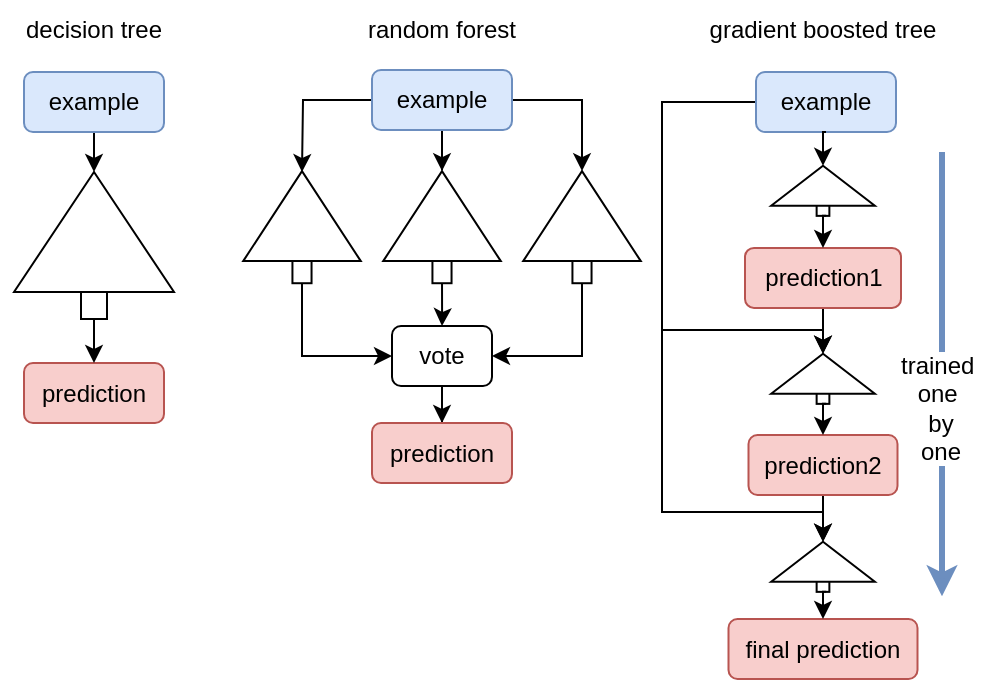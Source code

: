<mxfile version="25.0.3">
  <diagram name="Page-1" id="UeWCk0IbnvrhhiWeiUJi">
    <mxGraphModel dx="750" dy="445" grid="1" gridSize="10" guides="1" tooltips="1" connect="1" arrows="1" fold="1" page="1" pageScale="1" pageWidth="827" pageHeight="1169" math="0" shadow="0">
      <root>
        <mxCell id="0" />
        <mxCell id="1" parent="0" />
        <mxCell id="PNV96j3bK7je-6W51t46-6" value="" style="group;fillColor=default;" parent="1" vertex="1" connectable="0">
          <mxGeometry x="186" y="131" width="80" height="75.5" as="geometry" />
        </mxCell>
        <mxCell id="PNV96j3bK7je-6W51t46-3" value="" style="rounded=0;whiteSpace=wrap;html=1;rotation=90;" parent="PNV96j3bK7je-6W51t46-6" vertex="1">
          <mxGeometry x="32.5" y="59.5" width="15" height="13" as="geometry" />
        </mxCell>
        <mxCell id="PNV96j3bK7je-6W51t46-1" value="" style="triangle;whiteSpace=wrap;html=1;rotation=-90;" parent="PNV96j3bK7je-6W51t46-6" vertex="1">
          <mxGeometry x="10" y="-10" width="60" height="80" as="geometry" />
        </mxCell>
        <mxCell id="PNV96j3bK7je-6W51t46-7" value="" style="group" parent="1" vertex="1" connectable="0">
          <mxGeometry x="300" y="131" width="60" height="55.5" as="geometry" />
        </mxCell>
        <mxCell id="PNV96j3bK7je-6W51t46-9" value="" style="rounded=0;whiteSpace=wrap;html=1;rotation=90;" parent="PNV96j3bK7je-6W51t46-7" vertex="1">
          <mxGeometry x="24.375" y="45.209" width="11.25" height="9.556" as="geometry" />
        </mxCell>
        <mxCell id="PNV96j3bK7je-6W51t46-8" value="" style="triangle;whiteSpace=wrap;html=1;rotation=-90;" parent="PNV96j3bK7je-6W51t46-7" vertex="1">
          <mxGeometry x="7.5" y="-7.351" width="45" height="58.808" as="geometry" />
        </mxCell>
        <mxCell id="PNV96j3bK7je-6W51t46-10" value="" style="group" parent="1" vertex="1" connectable="0">
          <mxGeometry x="370" y="131" width="60" height="55.5" as="geometry" />
        </mxCell>
        <mxCell id="PNV96j3bK7je-6W51t46-12" value="" style="rounded=0;whiteSpace=wrap;html=1;rotation=90;" parent="PNV96j3bK7je-6W51t46-10" vertex="1">
          <mxGeometry x="24.375" y="45.209" width="11.25" height="9.556" as="geometry" />
        </mxCell>
        <mxCell id="PNV96j3bK7je-6W51t46-11" value="" style="triangle;whiteSpace=wrap;html=1;rotation=-90;" parent="PNV96j3bK7je-6W51t46-10" vertex="1">
          <mxGeometry x="7.5" y="-7.351" width="45" height="58.808" as="geometry" />
        </mxCell>
        <mxCell id="PNV96j3bK7je-6W51t46-13" value="" style="group" parent="1" vertex="1" connectable="0">
          <mxGeometry x="440" y="131" width="60" height="55.5" as="geometry" />
        </mxCell>
        <mxCell id="PNV96j3bK7je-6W51t46-15" value="" style="rounded=0;whiteSpace=wrap;html=1;rotation=90;" parent="PNV96j3bK7je-6W51t46-13" vertex="1">
          <mxGeometry x="24.375" y="45.209" width="11.25" height="9.556" as="geometry" />
        </mxCell>
        <mxCell id="PNV96j3bK7je-6W51t46-14" value="" style="triangle;whiteSpace=wrap;html=1;rotation=-90;" parent="PNV96j3bK7je-6W51t46-13" vertex="1">
          <mxGeometry x="7.5" y="-7.351" width="45" height="58.808" as="geometry" />
        </mxCell>
        <mxCell id="PNV96j3bK7je-6W51t46-26" style="edgeStyle=orthogonalEdgeStyle;rounded=0;orthogonalLoop=1;jettySize=auto;html=1;exitX=0.5;exitY=1;exitDx=0;exitDy=0;entryX=1;entryY=0.5;entryDx=0;entryDy=0;" parent="1" source="PNV96j3bK7je-6W51t46-25" target="PNV96j3bK7je-6W51t46-1" edge="1">
          <mxGeometry relative="1" as="geometry" />
        </mxCell>
        <mxCell id="PNV96j3bK7je-6W51t46-25" value="example" style="rounded=1;whiteSpace=wrap;html=1;fillColor=#dae8fc;strokeColor=#6c8ebf;" parent="1" vertex="1">
          <mxGeometry x="191" y="81" width="70" height="30" as="geometry" />
        </mxCell>
        <mxCell id="PNV96j3bK7je-6W51t46-27" value="prediction" style="rounded=1;whiteSpace=wrap;html=1;fillColor=#f8cecc;strokeColor=#b85450;" parent="1" vertex="1">
          <mxGeometry x="191" y="226.5" width="70" height="30" as="geometry" />
        </mxCell>
        <mxCell id="PNV96j3bK7je-6W51t46-28" style="edgeStyle=orthogonalEdgeStyle;rounded=0;orthogonalLoop=1;jettySize=auto;html=1;" parent="1" source="PNV96j3bK7je-6W51t46-3" target="PNV96j3bK7je-6W51t46-27" edge="1">
          <mxGeometry relative="1" as="geometry" />
        </mxCell>
        <mxCell id="PNV96j3bK7je-6W51t46-30" style="edgeStyle=orthogonalEdgeStyle;rounded=0;orthogonalLoop=1;jettySize=auto;html=1;" parent="1" source="PNV96j3bK7je-6W51t46-29" edge="1">
          <mxGeometry relative="1" as="geometry">
            <mxPoint x="330" y="131" as="targetPoint" />
          </mxGeometry>
        </mxCell>
        <mxCell id="PNV96j3bK7je-6W51t46-31" style="edgeStyle=orthogonalEdgeStyle;rounded=0;orthogonalLoop=1;jettySize=auto;html=1;entryX=1;entryY=0.5;entryDx=0;entryDy=0;" parent="1" source="PNV96j3bK7je-6W51t46-29" target="PNV96j3bK7je-6W51t46-11" edge="1">
          <mxGeometry relative="1" as="geometry" />
        </mxCell>
        <mxCell id="PNV96j3bK7je-6W51t46-33" style="edgeStyle=orthogonalEdgeStyle;rounded=0;orthogonalLoop=1;jettySize=auto;html=1;entryX=1;entryY=0.5;entryDx=0;entryDy=0;" parent="1" source="PNV96j3bK7je-6W51t46-29" target="PNV96j3bK7je-6W51t46-14" edge="1">
          <mxGeometry relative="1" as="geometry" />
        </mxCell>
        <mxCell id="PNV96j3bK7je-6W51t46-29" value="example" style="rounded=1;whiteSpace=wrap;html=1;fillColor=#dae8fc;strokeColor=#6c8ebf;" parent="1" vertex="1">
          <mxGeometry x="365" y="80" width="70" height="30" as="geometry" />
        </mxCell>
        <mxCell id="PNV96j3bK7je-6W51t46-40" style="edgeStyle=orthogonalEdgeStyle;rounded=0;orthogonalLoop=1;jettySize=auto;html=1;entryX=0.5;entryY=0;entryDx=0;entryDy=0;" parent="1" source="PNV96j3bK7je-6W51t46-34" target="PNV96j3bK7je-6W51t46-39" edge="1">
          <mxGeometry relative="1" as="geometry" />
        </mxCell>
        <mxCell id="PNV96j3bK7je-6W51t46-34" value="vote" style="rounded=1;whiteSpace=wrap;html=1;" parent="1" vertex="1">
          <mxGeometry x="375" y="208" width="50" height="30" as="geometry" />
        </mxCell>
        <mxCell id="PNV96j3bK7je-6W51t46-35" style="edgeStyle=orthogonalEdgeStyle;rounded=0;orthogonalLoop=1;jettySize=auto;html=1;entryX=0;entryY=0.5;entryDx=0;entryDy=0;exitX=1;exitY=0.5;exitDx=0;exitDy=0;" parent="1" source="PNV96j3bK7je-6W51t46-9" target="PNV96j3bK7je-6W51t46-34" edge="1">
          <mxGeometry relative="1" as="geometry">
            <mxPoint x="330" y="191" as="sourcePoint" />
          </mxGeometry>
        </mxCell>
        <mxCell id="PNV96j3bK7je-6W51t46-36" style="edgeStyle=orthogonalEdgeStyle;rounded=0;orthogonalLoop=1;jettySize=auto;html=1;entryX=0.5;entryY=0;entryDx=0;entryDy=0;" parent="1" source="PNV96j3bK7je-6W51t46-12" target="PNV96j3bK7je-6W51t46-34" edge="1">
          <mxGeometry relative="1" as="geometry" />
        </mxCell>
        <mxCell id="PNV96j3bK7je-6W51t46-37" style="edgeStyle=orthogonalEdgeStyle;rounded=0;orthogonalLoop=1;jettySize=auto;html=1;entryX=1;entryY=0.5;entryDx=0;entryDy=0;exitX=1;exitY=0.5;exitDx=0;exitDy=0;" parent="1" source="PNV96j3bK7je-6W51t46-15" target="PNV96j3bK7je-6W51t46-34" edge="1">
          <mxGeometry relative="1" as="geometry" />
        </mxCell>
        <mxCell id="PNV96j3bK7je-6W51t46-39" value="prediction" style="rounded=1;whiteSpace=wrap;html=1;fillColor=#f8cecc;strokeColor=#b85450;" parent="1" vertex="1">
          <mxGeometry x="365" y="256.5" width="70" height="30" as="geometry" />
        </mxCell>
        <mxCell id="AP1dYmg36qwRWKFUgdB2-42" style="edgeStyle=orthogonalEdgeStyle;rounded=0;orthogonalLoop=1;jettySize=auto;html=1;exitX=0;exitY=0.5;exitDx=0;exitDy=0;entryX=1;entryY=0.5;entryDx=0;entryDy=0;" parent="1" source="PNV96j3bK7je-6W51t46-41" target="AP1dYmg36qwRWKFUgdB2-30" edge="1">
          <mxGeometry relative="1" as="geometry">
            <Array as="points">
              <mxPoint x="510" y="96" />
              <mxPoint x="510" y="210" />
              <mxPoint x="591" y="210" />
            </Array>
          </mxGeometry>
        </mxCell>
        <mxCell id="AP1dYmg36qwRWKFUgdB2-44" style="edgeStyle=orthogonalEdgeStyle;rounded=0;orthogonalLoop=1;jettySize=auto;html=1;exitX=0;exitY=0.5;exitDx=0;exitDy=0;entryX=1;entryY=0.5;entryDx=0;entryDy=0;" parent="1" source="PNV96j3bK7je-6W51t46-41" target="AP1dYmg36qwRWKFUgdB2-37" edge="1">
          <mxGeometry relative="1" as="geometry">
            <Array as="points">
              <mxPoint x="510" y="96" />
              <mxPoint x="510" y="301" />
            </Array>
          </mxGeometry>
        </mxCell>
        <mxCell id="PNV96j3bK7je-6W51t46-41" value="example" style="rounded=1;whiteSpace=wrap;html=1;fillColor=#dae8fc;strokeColor=#6c8ebf;" parent="1" vertex="1">
          <mxGeometry x="557" y="81" width="70" height="30" as="geometry" />
        </mxCell>
        <mxCell id="PNV96j3bK7je-6W51t46-48" value="decision tree" style="text;strokeColor=none;align=center;fillColor=none;html=1;verticalAlign=middle;whiteSpace=wrap;rounded=0;" parent="1" vertex="1">
          <mxGeometry x="179" y="45" width="94" height="30" as="geometry" />
        </mxCell>
        <mxCell id="PNV96j3bK7je-6W51t46-49" value="random&amp;nbsp;&lt;span style=&quot;background-color: initial;&quot;&gt;forest&lt;/span&gt;" style="text;strokeColor=none;align=center;fillColor=none;html=1;verticalAlign=middle;whiteSpace=wrap;rounded=0;" parent="1" vertex="1">
          <mxGeometry x="340" y="45" width="120" height="30" as="geometry" />
        </mxCell>
        <mxCell id="PNV96j3bK7je-6W51t46-50" value="gradient boosted tree" style="text;strokeColor=none;align=center;fillColor=none;html=1;verticalAlign=middle;whiteSpace=wrap;rounded=0;" parent="1" vertex="1">
          <mxGeometry x="522" y="45" width="137" height="30" as="geometry" />
        </mxCell>
        <mxCell id="ZgFEMH9Yw0MbNzgaxTn6-14" value="" style="endArrow=classic;html=1;rounded=0;fillColor=#dae8fc;strokeColor=#6c8ebf;strokeWidth=3;" parent="1" edge="1">
          <mxGeometry width="50" height="50" relative="1" as="geometry">
            <mxPoint x="650" y="121" as="sourcePoint" />
            <mxPoint x="650" y="343.13" as="targetPoint" />
          </mxGeometry>
        </mxCell>
        <mxCell id="ZgFEMH9Yw0MbNzgaxTn6-15" value="&lt;span style=&quot;font-size: 12px; text-wrap-mode: wrap;&quot;&gt;trained&amp;nbsp;&lt;/span&gt;&lt;div style=&quot;font-size: 12px; text-wrap-mode: wrap;&quot;&gt;one&amp;nbsp;&lt;/div&gt;&lt;div style=&quot;font-size: 12px; text-wrap-mode: wrap;&quot;&gt;by&lt;/div&gt;&lt;div style=&quot;font-size: 12px; text-wrap-mode: wrap;&quot;&gt;one&lt;/div&gt;" style="edgeLabel;html=1;align=center;verticalAlign=middle;resizable=0;points=[];labelBackgroundColor=default;" parent="ZgFEMH9Yw0MbNzgaxTn6-14" vertex="1" connectable="0">
          <mxGeometry x="0.144" y="-1" relative="1" as="geometry">
            <mxPoint y="1" as="offset" />
          </mxGeometry>
        </mxCell>
        <mxCell id="AP1dYmg36qwRWKFUgdB2-32" style="edgeStyle=orthogonalEdgeStyle;rounded=0;orthogonalLoop=1;jettySize=auto;html=1;exitX=0.5;exitY=1;exitDx=0;exitDy=0;entryX=1;entryY=0.5;entryDx=0;entryDy=0;" parent="1" source="AP1dYmg36qwRWKFUgdB2-1" target="AP1dYmg36qwRWKFUgdB2-30" edge="1">
          <mxGeometry relative="1" as="geometry" />
        </mxCell>
        <mxCell id="AP1dYmg36qwRWKFUgdB2-1" value="&lt;div&gt;&lt;span style=&quot;background-color: initial;&quot;&gt;prediction1&lt;/span&gt;&lt;/div&gt;" style="rounded=1;whiteSpace=wrap;html=1;fillColor=#f8cecc;strokeColor=#b85450;" parent="1" vertex="1">
          <mxGeometry x="551.5" y="168.96" width="78" height="30" as="geometry" />
        </mxCell>
        <mxCell id="AP1dYmg36qwRWKFUgdB2-22" value="" style="group" parent="1" vertex="1" connectable="0">
          <mxGeometry x="564.575" y="127.885" width="51.85" height="25.05" as="geometry" />
        </mxCell>
        <mxCell id="AP1dYmg36qwRWKFUgdB2-5" style="edgeStyle=orthogonalEdgeStyle;rounded=0;orthogonalLoop=1;jettySize=auto;html=1;exitX=0.5;exitY=1;exitDx=0;exitDy=0;entryX=1;entryY=0.5;entryDx=0;entryDy=0;" parent="AP1dYmg36qwRWKFUgdB2-22" source="PNV96j3bK7je-6W51t46-41" target="PNV96j3bK7je-6W51t46-17" edge="1">
          <mxGeometry relative="1" as="geometry" />
        </mxCell>
        <mxCell id="PNV96j3bK7je-6W51t46-18" value="" style="rounded=0;whiteSpace=wrap;html=1;rotation=90;container=0;movable=1;resizable=1;rotatable=1;deletable=1;editable=1;locked=0;connectable=1;" parent="AP1dYmg36qwRWKFUgdB2-22" vertex="1">
          <mxGeometry x="22.175" y="18.114" width="7.5" height="6.371" as="geometry" />
        </mxCell>
        <mxCell id="PNV96j3bK7je-6W51t46-17" value="" style="triangle;whiteSpace=wrap;html=1;rotation=-90;container=0;" parent="AP1dYmg36qwRWKFUgdB2-22" vertex="1">
          <mxGeometry x="15.925" y="-15.925" width="20" height="51.85" as="geometry" />
        </mxCell>
        <mxCell id="AP1dYmg36qwRWKFUgdB2-23" style="edgeStyle=orthogonalEdgeStyle;rounded=0;orthogonalLoop=1;jettySize=auto;html=1;exitX=1;exitY=0.25;exitDx=0;exitDy=0;entryX=0.5;entryY=0;entryDx=0;entryDy=0;" parent="1" source="PNV96j3bK7je-6W51t46-18" target="AP1dYmg36qwRWKFUgdB2-1" edge="1">
          <mxGeometry relative="1" as="geometry" />
        </mxCell>
        <mxCell id="AP1dYmg36qwRWKFUgdB2-39" style="edgeStyle=orthogonalEdgeStyle;rounded=0;orthogonalLoop=1;jettySize=auto;html=1;exitX=0.5;exitY=1;exitDx=0;exitDy=0;entryX=1;entryY=0.5;entryDx=0;entryDy=0;" parent="1" source="AP1dYmg36qwRWKFUgdB2-26" target="AP1dYmg36qwRWKFUgdB2-37" edge="1">
          <mxGeometry relative="1" as="geometry" />
        </mxCell>
        <mxCell id="AP1dYmg36qwRWKFUgdB2-26" value="&lt;div&gt;&lt;span style=&quot;background-color: initial;&quot;&gt;prediction2&lt;/span&gt;&lt;/div&gt;" style="rounded=1;whiteSpace=wrap;html=1;fillColor=#f8cecc;strokeColor=#b85450;" parent="1" vertex="1">
          <mxGeometry x="553.25" y="262.5" width="74.5" height="30" as="geometry" />
        </mxCell>
        <mxCell id="AP1dYmg36qwRWKFUgdB2-27" value="" style="group" parent="1" vertex="1" connectable="0">
          <mxGeometry x="564.575" y="221.885" width="51.85" height="25.05" as="geometry" />
        </mxCell>
        <mxCell id="AP1dYmg36qwRWKFUgdB2-28" style="edgeStyle=orthogonalEdgeStyle;rounded=0;orthogonalLoop=1;jettySize=auto;html=1;exitX=0.5;exitY=1;exitDx=0;exitDy=0;entryX=1;entryY=0.5;entryDx=0;entryDy=0;" parent="AP1dYmg36qwRWKFUgdB2-27" target="AP1dYmg36qwRWKFUgdB2-30" edge="1">
          <mxGeometry relative="1" as="geometry" />
        </mxCell>
        <mxCell id="AP1dYmg36qwRWKFUgdB2-29" value="" style="rounded=0;whiteSpace=wrap;html=1;rotation=90;container=0;movable=1;resizable=1;rotatable=1;deletable=1;editable=1;locked=0;connectable=1;" parent="AP1dYmg36qwRWKFUgdB2-27" vertex="1">
          <mxGeometry x="22.175" y="18.114" width="7.5" height="6.371" as="geometry" />
        </mxCell>
        <mxCell id="AP1dYmg36qwRWKFUgdB2-30" value="" style="triangle;whiteSpace=wrap;html=1;rotation=-90;container=0;" parent="AP1dYmg36qwRWKFUgdB2-27" vertex="1">
          <mxGeometry x="15.925" y="-15.925" width="20" height="51.85" as="geometry" />
        </mxCell>
        <mxCell id="AP1dYmg36qwRWKFUgdB2-31" style="edgeStyle=orthogonalEdgeStyle;rounded=0;orthogonalLoop=1;jettySize=auto;html=1;exitX=1;exitY=0.25;exitDx=0;exitDy=0;entryX=0.5;entryY=0;entryDx=0;entryDy=0;" parent="1" source="AP1dYmg36qwRWKFUgdB2-29" target="AP1dYmg36qwRWKFUgdB2-26" edge="1">
          <mxGeometry relative="1" as="geometry" />
        </mxCell>
        <mxCell id="AP1dYmg36qwRWKFUgdB2-33" value="&lt;div&gt;final&amp;nbsp;&lt;span style=&quot;background-color: initial;&quot;&gt;prediction&lt;/span&gt;&lt;/div&gt;" style="rounded=1;whiteSpace=wrap;html=1;fillColor=#f8cecc;strokeColor=#b85450;" parent="1" vertex="1">
          <mxGeometry x="543.25" y="354.5" width="94.5" height="30" as="geometry" />
        </mxCell>
        <mxCell id="AP1dYmg36qwRWKFUgdB2-34" value="" style="group" parent="1" vertex="1" connectable="0">
          <mxGeometry x="564.575" y="315.885" width="51.85" height="25.05" as="geometry" />
        </mxCell>
        <mxCell id="AP1dYmg36qwRWKFUgdB2-35" style="edgeStyle=orthogonalEdgeStyle;rounded=0;orthogonalLoop=1;jettySize=auto;html=1;exitX=0.5;exitY=1;exitDx=0;exitDy=0;entryX=1;entryY=0.5;entryDx=0;entryDy=0;" parent="AP1dYmg36qwRWKFUgdB2-34" target="AP1dYmg36qwRWKFUgdB2-37" edge="1">
          <mxGeometry relative="1" as="geometry" />
        </mxCell>
        <mxCell id="AP1dYmg36qwRWKFUgdB2-36" value="" style="rounded=0;whiteSpace=wrap;html=1;rotation=90;container=0;movable=1;resizable=1;rotatable=1;deletable=1;editable=1;locked=0;connectable=1;" parent="AP1dYmg36qwRWKFUgdB2-34" vertex="1">
          <mxGeometry x="22.175" y="18.114" width="7.5" height="6.371" as="geometry" />
        </mxCell>
        <mxCell id="AP1dYmg36qwRWKFUgdB2-37" value="" style="triangle;whiteSpace=wrap;html=1;rotation=-90;container=0;" parent="AP1dYmg36qwRWKFUgdB2-34" vertex="1">
          <mxGeometry x="15.925" y="-15.925" width="20" height="51.85" as="geometry" />
        </mxCell>
        <mxCell id="AP1dYmg36qwRWKFUgdB2-38" style="edgeStyle=orthogonalEdgeStyle;rounded=0;orthogonalLoop=1;jettySize=auto;html=1;exitX=1;exitY=0.25;exitDx=0;exitDy=0;entryX=0.5;entryY=0;entryDx=0;entryDy=0;" parent="1" source="AP1dYmg36qwRWKFUgdB2-36" target="AP1dYmg36qwRWKFUgdB2-33" edge="1">
          <mxGeometry relative="1" as="geometry" />
        </mxCell>
      </root>
    </mxGraphModel>
  </diagram>
</mxfile>
